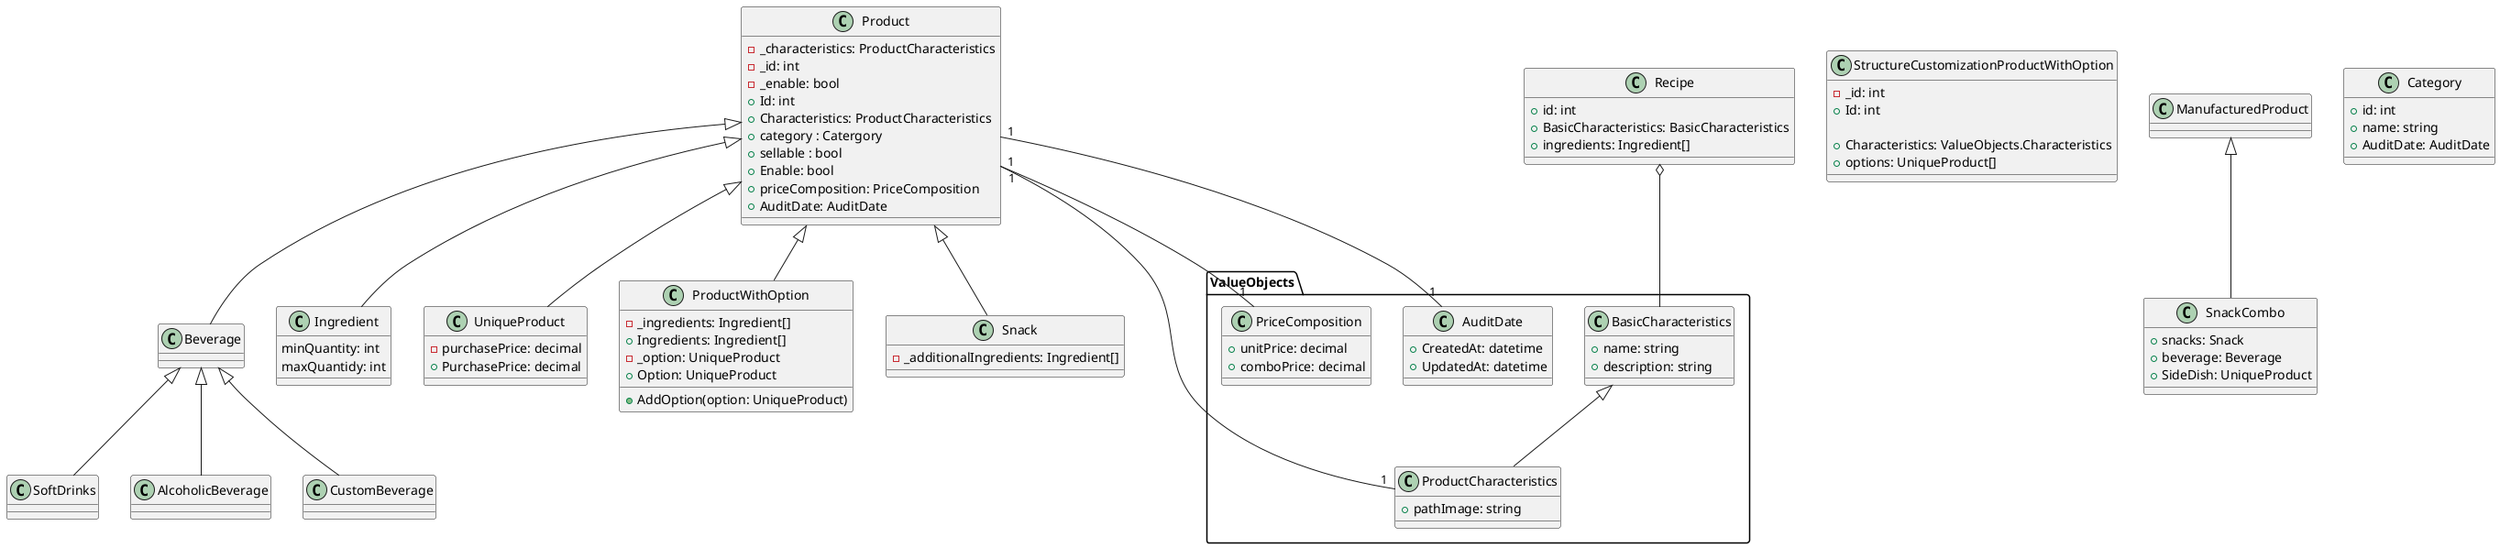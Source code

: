 @startuml Product Management

class Product {
    - _characteristics: ProductCharacteristics    
    - _id: int
    - _enable: bool
    + Id: int
    + Characteristics: ProductCharacteristics
    + category : Catergory
    + sellable : bool
    + Enable: bool
    + priceComposition: PriceComposition
    + AuditDate: AuditDate      
}

class Beverage extends Product {}
class SoftDrinks extends Beverage {}
class AlcoholicBeverage extends Beverage {}
class CustomBeverage extends Beverage {}
class Ingredient extends Product {
    minQuantity: int
    maxQuantidy: int
}

class UniqueProduct extends Product {
    - purchasePrice: decimal
    + PurchasePrice: decimal
}

class ProductWithOption extends Product {
    - _ingredients: Ingredient[]
    + Ingredients: Ingredient[]
    - _option: UniqueProduct
    + Option: UniqueProduct
    + AddOption(option: UniqueProduct)
}

class StructureCustomizationProductWithOption {
    - _id: int
    + Id: int

    + Characteristics: ValueObjects.Characteristics
    + options: UniqueProduct[]
}

class Snack extends Product {    
    - _additionalIngredients: Ingredient[]
}



class SnackCombo extends ManufacturedProduct {
    + snacks: Snack
    + beverage: Beverage
    + SideDish: UniqueProduct
}

class Recipe {
    + id: int
    + BasicCharacteristics: BasicCharacteristics    
    + ingredients: Ingredient[]
}

Recipe o-- ValueObjects.BasicCharacteristics

class Category {
    + id: int
    + name: string
    + AuditDate: AuditDate
}

namespace ValueObjects {
    class BasicCharacteristics {
         + name: string
         + description: string
        }
    class  ProductCharacteristics extends BasicCharacteristics {                        
        + pathImage: string        
    }

    class AuditDate {
        + CreatedAt: datetime
        + UpdatedAt: datetime
    }

    class PriceComposition {
        + unitPrice: decimal
        + comboPrice: decimal
    }
}

Product "1" -- "1" ValueObjects.ProductCharacteristics
Product "1" -- "1" ValueObjects.PriceComposition
Product "1" -- "1" ValueObjects.AuditDate
@enduml

@startuml - Product Management - Relações de Objetos - Ingredientes
object Ingredient.12 {
        
     Id: 12
    Name = "Pao brioche"
    Category = 1
    sellable = True
    Enable = True
    unitPrice = 3.00
    comboPrice = 3.00
    CreatedAt = "2024-01-07"      
}

object Ingredient.13 {
        
     Id: 13
    Name = "Tomate"
    Category = 1
    sellable = True
    Enable = True
    unitPrice = 1.00
    comboPrice = 1.00
    CreatedAt = "2024-01-07"      
}

object Ingredient.14 {
        
     Id: 14
    Name = "Alface"
    Category = 1
    sellable = True
    Enable = True
    unitPrice = 1.00
    comboPrice = 1.00
    CreatedAt = "2024-01-07"      
}

object Ingredient.15 {
        
     Id: 13
    Name = "Hamburguer"
    Category = 1
    sellable = True
    Enable = True
    unitPrice = 3.00
    comboPrice = 3.00
    CreatedAt = "2024-01-07"      
}

@enduml


@startuml - Product Management - Relações de Objetos - UniqueProduct
object Ingredient.21 {
        
     Id: 21
    Name = "Molho Barbecue"
    Category = 1
    sellable = True
    Enable = True
    unitPrice = 3.00
    comboPrice = 3.00
    CreatedAt = "2024-01-07"      
}



@enduml